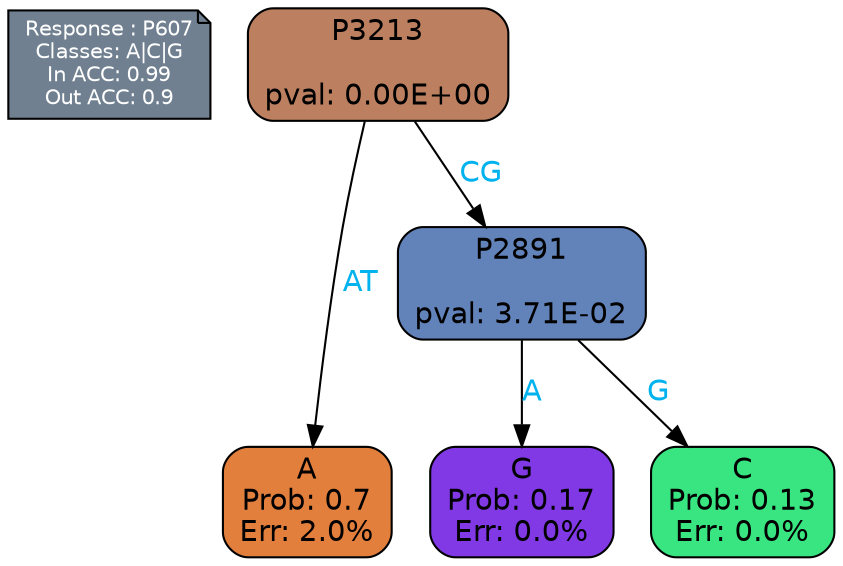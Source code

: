 digraph Tree {
node [shape=box, style="filled, rounded", color="black", fontname=helvetica] ;
graph [ranksep=equally, splines=polylines, bgcolor=transparent, dpi=600] ;
edge [fontname=helvetica] ;
LEGEND [label="Response : P607
Classes: A|C|G
In ACC: 0.99
Out ACC: 0.9
",shape=note,align=left,style=filled,fillcolor="slategray",fontcolor="white",fontsize=10];1 [label="P3213

pval: 0.00E+00", fillcolor="#bc8061"] ;
2 [label="A
Prob: 0.7
Err: 2.0%", fillcolor="#e37f3c"] ;
3 [label="P2891

pval: 3.71E-02", fillcolor="#6282ba"] ;
4 [label="G
Prob: 0.17
Err: 0.0%", fillcolor="#8139e5"] ;
5 [label="C
Prob: 0.13
Err: 0.0%", fillcolor="#39e581"] ;
1 -> 2 [label="AT",fontcolor=deepskyblue2] ;
1 -> 3 [label="CG",fontcolor=deepskyblue2] ;
3 -> 4 [label="A",fontcolor=deepskyblue2] ;
3 -> 5 [label="G",fontcolor=deepskyblue2] ;
{rank = same; 2;4;5;}{rank = same; LEGEND;1;}}